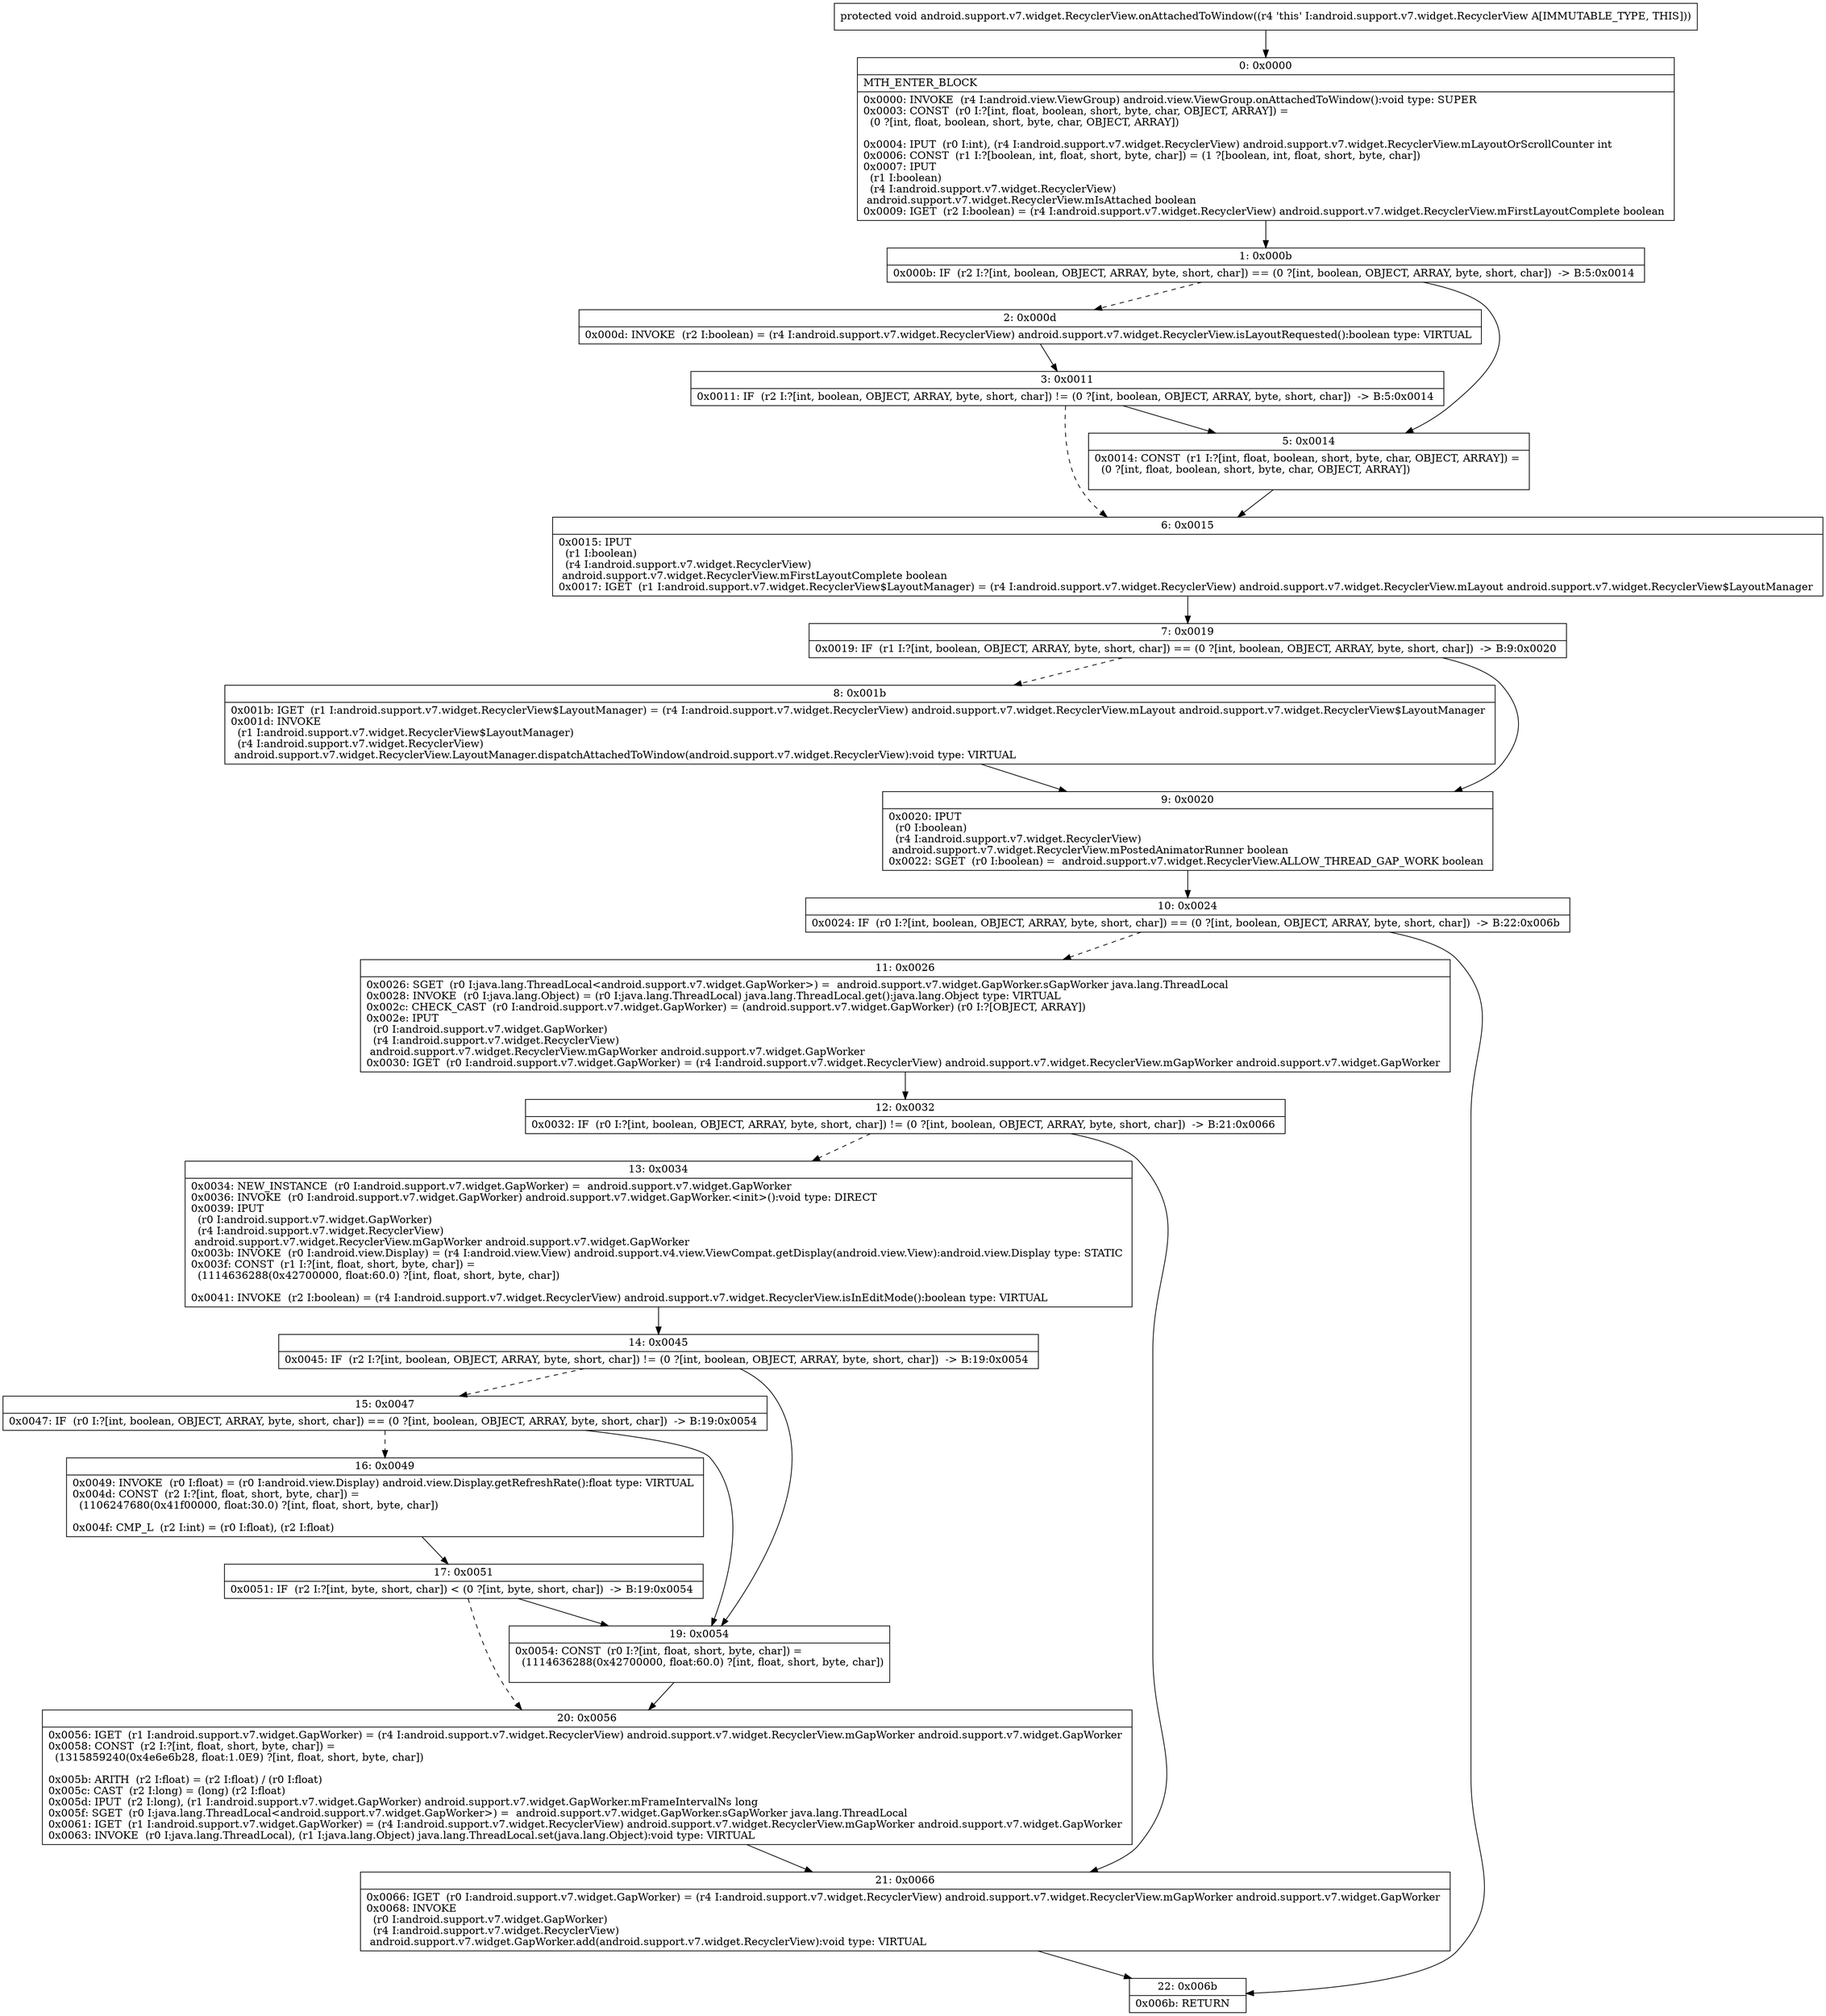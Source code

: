 digraph "CFG forandroid.support.v7.widget.RecyclerView.onAttachedToWindow()V" {
Node_0 [shape=record,label="{0\:\ 0x0000|MTH_ENTER_BLOCK\l|0x0000: INVOKE  (r4 I:android.view.ViewGroup) android.view.ViewGroup.onAttachedToWindow():void type: SUPER \l0x0003: CONST  (r0 I:?[int, float, boolean, short, byte, char, OBJECT, ARRAY]) = \l  (0 ?[int, float, boolean, short, byte, char, OBJECT, ARRAY])\l \l0x0004: IPUT  (r0 I:int), (r4 I:android.support.v7.widget.RecyclerView) android.support.v7.widget.RecyclerView.mLayoutOrScrollCounter int \l0x0006: CONST  (r1 I:?[boolean, int, float, short, byte, char]) = (1 ?[boolean, int, float, short, byte, char]) \l0x0007: IPUT  \l  (r1 I:boolean)\l  (r4 I:android.support.v7.widget.RecyclerView)\l android.support.v7.widget.RecyclerView.mIsAttached boolean \l0x0009: IGET  (r2 I:boolean) = (r4 I:android.support.v7.widget.RecyclerView) android.support.v7.widget.RecyclerView.mFirstLayoutComplete boolean \l}"];
Node_1 [shape=record,label="{1\:\ 0x000b|0x000b: IF  (r2 I:?[int, boolean, OBJECT, ARRAY, byte, short, char]) == (0 ?[int, boolean, OBJECT, ARRAY, byte, short, char])  \-\> B:5:0x0014 \l}"];
Node_2 [shape=record,label="{2\:\ 0x000d|0x000d: INVOKE  (r2 I:boolean) = (r4 I:android.support.v7.widget.RecyclerView) android.support.v7.widget.RecyclerView.isLayoutRequested():boolean type: VIRTUAL \l}"];
Node_3 [shape=record,label="{3\:\ 0x0011|0x0011: IF  (r2 I:?[int, boolean, OBJECT, ARRAY, byte, short, char]) != (0 ?[int, boolean, OBJECT, ARRAY, byte, short, char])  \-\> B:5:0x0014 \l}"];
Node_5 [shape=record,label="{5\:\ 0x0014|0x0014: CONST  (r1 I:?[int, float, boolean, short, byte, char, OBJECT, ARRAY]) = \l  (0 ?[int, float, boolean, short, byte, char, OBJECT, ARRAY])\l \l}"];
Node_6 [shape=record,label="{6\:\ 0x0015|0x0015: IPUT  \l  (r1 I:boolean)\l  (r4 I:android.support.v7.widget.RecyclerView)\l android.support.v7.widget.RecyclerView.mFirstLayoutComplete boolean \l0x0017: IGET  (r1 I:android.support.v7.widget.RecyclerView$LayoutManager) = (r4 I:android.support.v7.widget.RecyclerView) android.support.v7.widget.RecyclerView.mLayout android.support.v7.widget.RecyclerView$LayoutManager \l}"];
Node_7 [shape=record,label="{7\:\ 0x0019|0x0019: IF  (r1 I:?[int, boolean, OBJECT, ARRAY, byte, short, char]) == (0 ?[int, boolean, OBJECT, ARRAY, byte, short, char])  \-\> B:9:0x0020 \l}"];
Node_8 [shape=record,label="{8\:\ 0x001b|0x001b: IGET  (r1 I:android.support.v7.widget.RecyclerView$LayoutManager) = (r4 I:android.support.v7.widget.RecyclerView) android.support.v7.widget.RecyclerView.mLayout android.support.v7.widget.RecyclerView$LayoutManager \l0x001d: INVOKE  \l  (r1 I:android.support.v7.widget.RecyclerView$LayoutManager)\l  (r4 I:android.support.v7.widget.RecyclerView)\l android.support.v7.widget.RecyclerView.LayoutManager.dispatchAttachedToWindow(android.support.v7.widget.RecyclerView):void type: VIRTUAL \l}"];
Node_9 [shape=record,label="{9\:\ 0x0020|0x0020: IPUT  \l  (r0 I:boolean)\l  (r4 I:android.support.v7.widget.RecyclerView)\l android.support.v7.widget.RecyclerView.mPostedAnimatorRunner boolean \l0x0022: SGET  (r0 I:boolean) =  android.support.v7.widget.RecyclerView.ALLOW_THREAD_GAP_WORK boolean \l}"];
Node_10 [shape=record,label="{10\:\ 0x0024|0x0024: IF  (r0 I:?[int, boolean, OBJECT, ARRAY, byte, short, char]) == (0 ?[int, boolean, OBJECT, ARRAY, byte, short, char])  \-\> B:22:0x006b \l}"];
Node_11 [shape=record,label="{11\:\ 0x0026|0x0026: SGET  (r0 I:java.lang.ThreadLocal\<android.support.v7.widget.GapWorker\>) =  android.support.v7.widget.GapWorker.sGapWorker java.lang.ThreadLocal \l0x0028: INVOKE  (r0 I:java.lang.Object) = (r0 I:java.lang.ThreadLocal) java.lang.ThreadLocal.get():java.lang.Object type: VIRTUAL \l0x002c: CHECK_CAST  (r0 I:android.support.v7.widget.GapWorker) = (android.support.v7.widget.GapWorker) (r0 I:?[OBJECT, ARRAY]) \l0x002e: IPUT  \l  (r0 I:android.support.v7.widget.GapWorker)\l  (r4 I:android.support.v7.widget.RecyclerView)\l android.support.v7.widget.RecyclerView.mGapWorker android.support.v7.widget.GapWorker \l0x0030: IGET  (r0 I:android.support.v7.widget.GapWorker) = (r4 I:android.support.v7.widget.RecyclerView) android.support.v7.widget.RecyclerView.mGapWorker android.support.v7.widget.GapWorker \l}"];
Node_12 [shape=record,label="{12\:\ 0x0032|0x0032: IF  (r0 I:?[int, boolean, OBJECT, ARRAY, byte, short, char]) != (0 ?[int, boolean, OBJECT, ARRAY, byte, short, char])  \-\> B:21:0x0066 \l}"];
Node_13 [shape=record,label="{13\:\ 0x0034|0x0034: NEW_INSTANCE  (r0 I:android.support.v7.widget.GapWorker) =  android.support.v7.widget.GapWorker \l0x0036: INVOKE  (r0 I:android.support.v7.widget.GapWorker) android.support.v7.widget.GapWorker.\<init\>():void type: DIRECT \l0x0039: IPUT  \l  (r0 I:android.support.v7.widget.GapWorker)\l  (r4 I:android.support.v7.widget.RecyclerView)\l android.support.v7.widget.RecyclerView.mGapWorker android.support.v7.widget.GapWorker \l0x003b: INVOKE  (r0 I:android.view.Display) = (r4 I:android.view.View) android.support.v4.view.ViewCompat.getDisplay(android.view.View):android.view.Display type: STATIC \l0x003f: CONST  (r1 I:?[int, float, short, byte, char]) = \l  (1114636288(0x42700000, float:60.0) ?[int, float, short, byte, char])\l \l0x0041: INVOKE  (r2 I:boolean) = (r4 I:android.support.v7.widget.RecyclerView) android.support.v7.widget.RecyclerView.isInEditMode():boolean type: VIRTUAL \l}"];
Node_14 [shape=record,label="{14\:\ 0x0045|0x0045: IF  (r2 I:?[int, boolean, OBJECT, ARRAY, byte, short, char]) != (0 ?[int, boolean, OBJECT, ARRAY, byte, short, char])  \-\> B:19:0x0054 \l}"];
Node_15 [shape=record,label="{15\:\ 0x0047|0x0047: IF  (r0 I:?[int, boolean, OBJECT, ARRAY, byte, short, char]) == (0 ?[int, boolean, OBJECT, ARRAY, byte, short, char])  \-\> B:19:0x0054 \l}"];
Node_16 [shape=record,label="{16\:\ 0x0049|0x0049: INVOKE  (r0 I:float) = (r0 I:android.view.Display) android.view.Display.getRefreshRate():float type: VIRTUAL \l0x004d: CONST  (r2 I:?[int, float, short, byte, char]) = \l  (1106247680(0x41f00000, float:30.0) ?[int, float, short, byte, char])\l \l0x004f: CMP_L  (r2 I:int) = (r0 I:float), (r2 I:float) \l}"];
Node_17 [shape=record,label="{17\:\ 0x0051|0x0051: IF  (r2 I:?[int, byte, short, char]) \< (0 ?[int, byte, short, char])  \-\> B:19:0x0054 \l}"];
Node_19 [shape=record,label="{19\:\ 0x0054|0x0054: CONST  (r0 I:?[int, float, short, byte, char]) = \l  (1114636288(0x42700000, float:60.0) ?[int, float, short, byte, char])\l \l}"];
Node_20 [shape=record,label="{20\:\ 0x0056|0x0056: IGET  (r1 I:android.support.v7.widget.GapWorker) = (r4 I:android.support.v7.widget.RecyclerView) android.support.v7.widget.RecyclerView.mGapWorker android.support.v7.widget.GapWorker \l0x0058: CONST  (r2 I:?[int, float, short, byte, char]) = \l  (1315859240(0x4e6e6b28, float:1.0E9) ?[int, float, short, byte, char])\l \l0x005b: ARITH  (r2 I:float) = (r2 I:float) \/ (r0 I:float) \l0x005c: CAST  (r2 I:long) = (long) (r2 I:float) \l0x005d: IPUT  (r2 I:long), (r1 I:android.support.v7.widget.GapWorker) android.support.v7.widget.GapWorker.mFrameIntervalNs long \l0x005f: SGET  (r0 I:java.lang.ThreadLocal\<android.support.v7.widget.GapWorker\>) =  android.support.v7.widget.GapWorker.sGapWorker java.lang.ThreadLocal \l0x0061: IGET  (r1 I:android.support.v7.widget.GapWorker) = (r4 I:android.support.v7.widget.RecyclerView) android.support.v7.widget.RecyclerView.mGapWorker android.support.v7.widget.GapWorker \l0x0063: INVOKE  (r0 I:java.lang.ThreadLocal), (r1 I:java.lang.Object) java.lang.ThreadLocal.set(java.lang.Object):void type: VIRTUAL \l}"];
Node_21 [shape=record,label="{21\:\ 0x0066|0x0066: IGET  (r0 I:android.support.v7.widget.GapWorker) = (r4 I:android.support.v7.widget.RecyclerView) android.support.v7.widget.RecyclerView.mGapWorker android.support.v7.widget.GapWorker \l0x0068: INVOKE  \l  (r0 I:android.support.v7.widget.GapWorker)\l  (r4 I:android.support.v7.widget.RecyclerView)\l android.support.v7.widget.GapWorker.add(android.support.v7.widget.RecyclerView):void type: VIRTUAL \l}"];
Node_22 [shape=record,label="{22\:\ 0x006b|0x006b: RETURN   \l}"];
MethodNode[shape=record,label="{protected void android.support.v7.widget.RecyclerView.onAttachedToWindow((r4 'this' I:android.support.v7.widget.RecyclerView A[IMMUTABLE_TYPE, THIS])) }"];
MethodNode -> Node_0;
Node_0 -> Node_1;
Node_1 -> Node_2[style=dashed];
Node_1 -> Node_5;
Node_2 -> Node_3;
Node_3 -> Node_5;
Node_3 -> Node_6[style=dashed];
Node_5 -> Node_6;
Node_6 -> Node_7;
Node_7 -> Node_8[style=dashed];
Node_7 -> Node_9;
Node_8 -> Node_9;
Node_9 -> Node_10;
Node_10 -> Node_11[style=dashed];
Node_10 -> Node_22;
Node_11 -> Node_12;
Node_12 -> Node_13[style=dashed];
Node_12 -> Node_21;
Node_13 -> Node_14;
Node_14 -> Node_15[style=dashed];
Node_14 -> Node_19;
Node_15 -> Node_16[style=dashed];
Node_15 -> Node_19;
Node_16 -> Node_17;
Node_17 -> Node_19;
Node_17 -> Node_20[style=dashed];
Node_19 -> Node_20;
Node_20 -> Node_21;
Node_21 -> Node_22;
}

